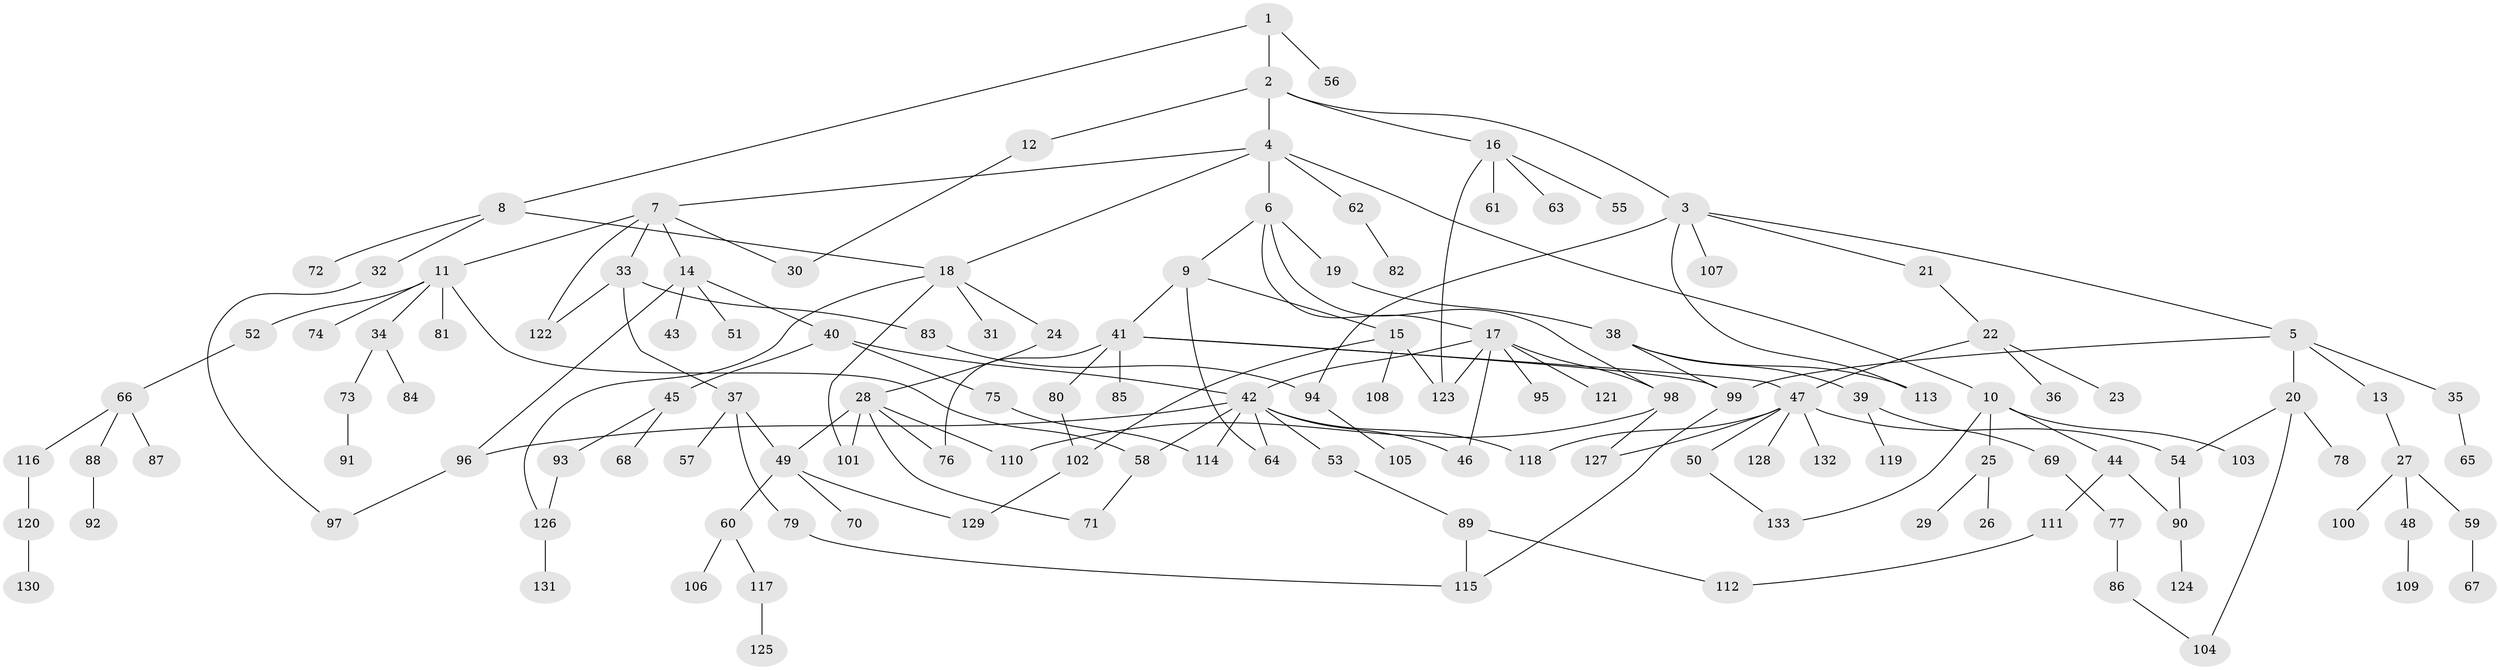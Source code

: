 // Generated by graph-tools (version 1.1) at 2025/34/03/09/25 02:34:09]
// undirected, 133 vertices, 167 edges
graph export_dot {
graph [start="1"]
  node [color=gray90,style=filled];
  1;
  2;
  3;
  4;
  5;
  6;
  7;
  8;
  9;
  10;
  11;
  12;
  13;
  14;
  15;
  16;
  17;
  18;
  19;
  20;
  21;
  22;
  23;
  24;
  25;
  26;
  27;
  28;
  29;
  30;
  31;
  32;
  33;
  34;
  35;
  36;
  37;
  38;
  39;
  40;
  41;
  42;
  43;
  44;
  45;
  46;
  47;
  48;
  49;
  50;
  51;
  52;
  53;
  54;
  55;
  56;
  57;
  58;
  59;
  60;
  61;
  62;
  63;
  64;
  65;
  66;
  67;
  68;
  69;
  70;
  71;
  72;
  73;
  74;
  75;
  76;
  77;
  78;
  79;
  80;
  81;
  82;
  83;
  84;
  85;
  86;
  87;
  88;
  89;
  90;
  91;
  92;
  93;
  94;
  95;
  96;
  97;
  98;
  99;
  100;
  101;
  102;
  103;
  104;
  105;
  106;
  107;
  108;
  109;
  110;
  111;
  112;
  113;
  114;
  115;
  116;
  117;
  118;
  119;
  120;
  121;
  122;
  123;
  124;
  125;
  126;
  127;
  128;
  129;
  130;
  131;
  132;
  133;
  1 -- 2;
  1 -- 8;
  1 -- 56;
  2 -- 3;
  2 -- 4;
  2 -- 12;
  2 -- 16;
  3 -- 5;
  3 -- 21;
  3 -- 94;
  3 -- 107;
  3 -- 113;
  4 -- 6;
  4 -- 7;
  4 -- 10;
  4 -- 18;
  4 -- 62;
  5 -- 13;
  5 -- 20;
  5 -- 35;
  5 -- 99;
  6 -- 9;
  6 -- 17;
  6 -- 19;
  6 -- 98;
  7 -- 11;
  7 -- 14;
  7 -- 33;
  7 -- 122;
  7 -- 30;
  8 -- 32;
  8 -- 72;
  8 -- 18;
  9 -- 15;
  9 -- 41;
  9 -- 64;
  10 -- 25;
  10 -- 44;
  10 -- 103;
  10 -- 133;
  11 -- 34;
  11 -- 52;
  11 -- 74;
  11 -- 81;
  11 -- 58;
  12 -- 30;
  13 -- 27;
  14 -- 40;
  14 -- 43;
  14 -- 51;
  14 -- 96;
  15 -- 102;
  15 -- 108;
  15 -- 123;
  16 -- 55;
  16 -- 61;
  16 -- 63;
  16 -- 123;
  17 -- 95;
  17 -- 98;
  17 -- 121;
  17 -- 42;
  17 -- 123;
  17 -- 46;
  18 -- 24;
  18 -- 31;
  18 -- 101;
  18 -- 126;
  19 -- 38;
  20 -- 54;
  20 -- 78;
  20 -- 104;
  21 -- 22;
  22 -- 23;
  22 -- 36;
  22 -- 47;
  24 -- 28;
  25 -- 26;
  25 -- 29;
  27 -- 48;
  27 -- 59;
  27 -- 100;
  28 -- 71;
  28 -- 101;
  28 -- 76;
  28 -- 110;
  28 -- 49;
  32 -- 97;
  33 -- 37;
  33 -- 83;
  33 -- 122;
  34 -- 73;
  34 -- 84;
  35 -- 65;
  37 -- 49;
  37 -- 57;
  37 -- 79;
  38 -- 39;
  38 -- 113;
  38 -- 99;
  39 -- 69;
  39 -- 119;
  40 -- 42;
  40 -- 45;
  40 -- 75;
  41 -- 47;
  41 -- 76;
  41 -- 80;
  41 -- 85;
  41 -- 99;
  42 -- 46;
  42 -- 53;
  42 -- 58;
  42 -- 96;
  42 -- 118;
  42 -- 64;
  42 -- 114;
  44 -- 111;
  44 -- 90;
  45 -- 68;
  45 -- 93;
  47 -- 50;
  47 -- 128;
  47 -- 132;
  47 -- 127;
  47 -- 54;
  47 -- 118;
  48 -- 109;
  49 -- 60;
  49 -- 70;
  49 -- 129;
  50 -- 133;
  52 -- 66;
  53 -- 89;
  54 -- 90;
  58 -- 71;
  59 -- 67;
  60 -- 106;
  60 -- 117;
  62 -- 82;
  66 -- 87;
  66 -- 88;
  66 -- 116;
  69 -- 77;
  73 -- 91;
  75 -- 114;
  77 -- 86;
  79 -- 115;
  80 -- 102;
  83 -- 94;
  86 -- 104;
  88 -- 92;
  89 -- 115;
  89 -- 112;
  90 -- 124;
  93 -- 126;
  94 -- 105;
  96 -- 97;
  98 -- 110;
  98 -- 127;
  99 -- 115;
  102 -- 129;
  111 -- 112;
  116 -- 120;
  117 -- 125;
  120 -- 130;
  126 -- 131;
}
